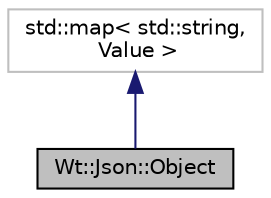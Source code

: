digraph "Wt::Json::Object"
{
 // LATEX_PDF_SIZE
  edge [fontname="Helvetica",fontsize="10",labelfontname="Helvetica",labelfontsize="10"];
  node [fontname="Helvetica",fontsize="10",shape=record];
  Node1 [label="Wt::Json::Object",height=0.2,width=0.4,color="black", fillcolor="grey75", style="filled", fontcolor="black",tooltip="A JSON object."];
  Node2 -> Node1 [dir="back",color="midnightblue",fontsize="10",style="solid"];
  Node2 [label="std::map\< std::string,\l Value \>",height=0.2,width=0.4,color="grey75", fillcolor="white", style="filled",tooltip=" "];
}
